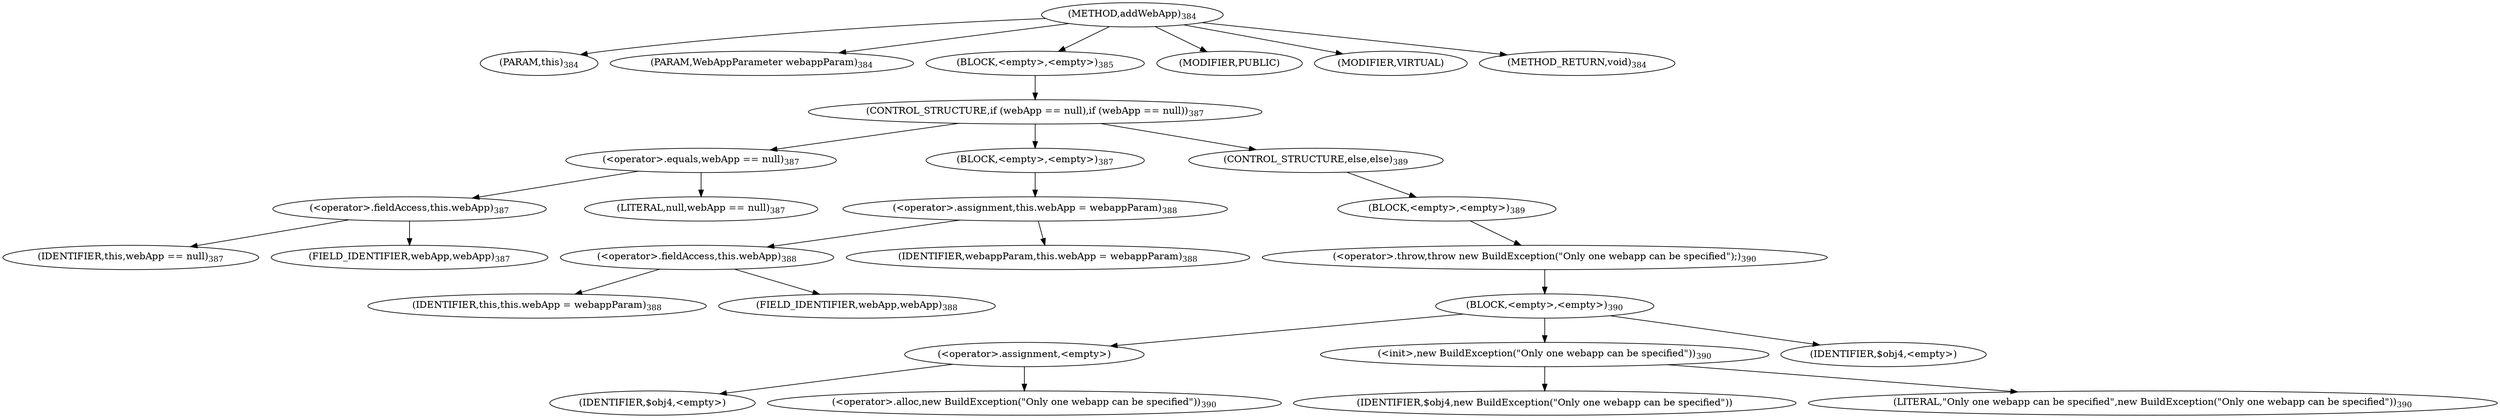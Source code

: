 digraph "addWebApp" {  
"541" [label = <(METHOD,addWebApp)<SUB>384</SUB>> ]
"542" [label = <(PARAM,this)<SUB>384</SUB>> ]
"543" [label = <(PARAM,WebAppParameter webappParam)<SUB>384</SUB>> ]
"544" [label = <(BLOCK,&lt;empty&gt;,&lt;empty&gt;)<SUB>385</SUB>> ]
"545" [label = <(CONTROL_STRUCTURE,if (webApp == null),if (webApp == null))<SUB>387</SUB>> ]
"546" [label = <(&lt;operator&gt;.equals,webApp == null)<SUB>387</SUB>> ]
"547" [label = <(&lt;operator&gt;.fieldAccess,this.webApp)<SUB>387</SUB>> ]
"548" [label = <(IDENTIFIER,this,webApp == null)<SUB>387</SUB>> ]
"549" [label = <(FIELD_IDENTIFIER,webApp,webApp)<SUB>387</SUB>> ]
"550" [label = <(LITERAL,null,webApp == null)<SUB>387</SUB>> ]
"551" [label = <(BLOCK,&lt;empty&gt;,&lt;empty&gt;)<SUB>387</SUB>> ]
"552" [label = <(&lt;operator&gt;.assignment,this.webApp = webappParam)<SUB>388</SUB>> ]
"553" [label = <(&lt;operator&gt;.fieldAccess,this.webApp)<SUB>388</SUB>> ]
"554" [label = <(IDENTIFIER,this,this.webApp = webappParam)<SUB>388</SUB>> ]
"555" [label = <(FIELD_IDENTIFIER,webApp,webApp)<SUB>388</SUB>> ]
"556" [label = <(IDENTIFIER,webappParam,this.webApp = webappParam)<SUB>388</SUB>> ]
"557" [label = <(CONTROL_STRUCTURE,else,else)<SUB>389</SUB>> ]
"558" [label = <(BLOCK,&lt;empty&gt;,&lt;empty&gt;)<SUB>389</SUB>> ]
"559" [label = <(&lt;operator&gt;.throw,throw new BuildException(&quot;Only one webapp can be specified&quot;);)<SUB>390</SUB>> ]
"560" [label = <(BLOCK,&lt;empty&gt;,&lt;empty&gt;)<SUB>390</SUB>> ]
"561" [label = <(&lt;operator&gt;.assignment,&lt;empty&gt;)> ]
"562" [label = <(IDENTIFIER,$obj4,&lt;empty&gt;)> ]
"563" [label = <(&lt;operator&gt;.alloc,new BuildException(&quot;Only one webapp can be specified&quot;))<SUB>390</SUB>> ]
"564" [label = <(&lt;init&gt;,new BuildException(&quot;Only one webapp can be specified&quot;))<SUB>390</SUB>> ]
"565" [label = <(IDENTIFIER,$obj4,new BuildException(&quot;Only one webapp can be specified&quot;))> ]
"566" [label = <(LITERAL,&quot;Only one webapp can be specified&quot;,new BuildException(&quot;Only one webapp can be specified&quot;))<SUB>390</SUB>> ]
"567" [label = <(IDENTIFIER,$obj4,&lt;empty&gt;)> ]
"568" [label = <(MODIFIER,PUBLIC)> ]
"569" [label = <(MODIFIER,VIRTUAL)> ]
"570" [label = <(METHOD_RETURN,void)<SUB>384</SUB>> ]
  "541" -> "542" 
  "541" -> "543" 
  "541" -> "544" 
  "541" -> "568" 
  "541" -> "569" 
  "541" -> "570" 
  "544" -> "545" 
  "545" -> "546" 
  "545" -> "551" 
  "545" -> "557" 
  "546" -> "547" 
  "546" -> "550" 
  "547" -> "548" 
  "547" -> "549" 
  "551" -> "552" 
  "552" -> "553" 
  "552" -> "556" 
  "553" -> "554" 
  "553" -> "555" 
  "557" -> "558" 
  "558" -> "559" 
  "559" -> "560" 
  "560" -> "561" 
  "560" -> "564" 
  "560" -> "567" 
  "561" -> "562" 
  "561" -> "563" 
  "564" -> "565" 
  "564" -> "566" 
}
